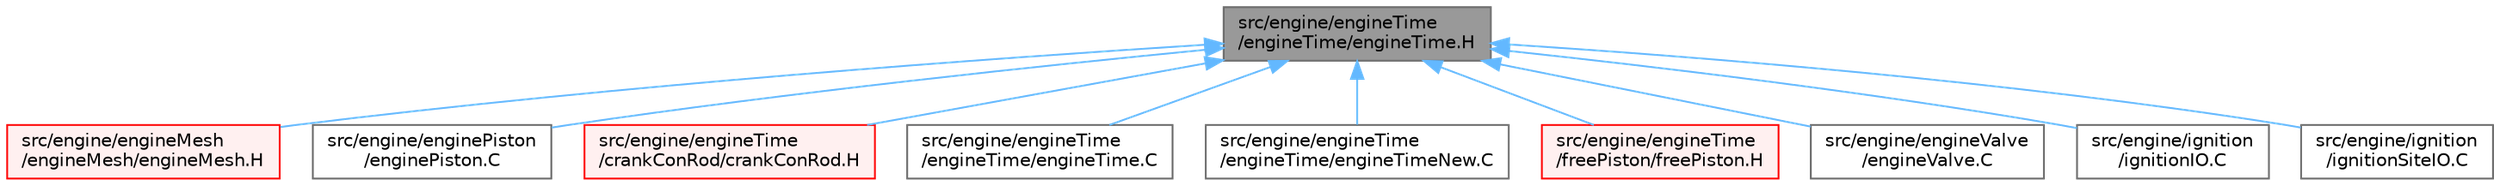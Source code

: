 digraph "src/engine/engineTime/engineTime/engineTime.H"
{
 // LATEX_PDF_SIZE
  bgcolor="transparent";
  edge [fontname=Helvetica,fontsize=10,labelfontname=Helvetica,labelfontsize=10];
  node [fontname=Helvetica,fontsize=10,shape=box,height=0.2,width=0.4];
  Node1 [id="Node000001",label="src/engine/engineTime\l/engineTime/engineTime.H",height=0.2,width=0.4,color="gray40", fillcolor="grey60", style="filled", fontcolor="black",tooltip=" "];
  Node1 -> Node2 [id="edge1_Node000001_Node000002",dir="back",color="steelblue1",style="solid",tooltip=" "];
  Node2 [id="Node000002",label="src/engine/engineMesh\l/engineMesh/engineMesh.H",height=0.2,width=0.4,color="red", fillcolor="#FFF0F0", style="filled",URL="$engineMesh_8H.html",tooltip=" "];
  Node1 -> Node11 [id="edge2_Node000001_Node000011",dir="back",color="steelblue1",style="solid",tooltip=" "];
  Node11 [id="Node000011",label="src/engine/enginePiston\l/enginePiston.C",height=0.2,width=0.4,color="grey40", fillcolor="white", style="filled",URL="$enginePiston_8C.html",tooltip=" "];
  Node1 -> Node12 [id="edge3_Node000001_Node000012",dir="back",color="steelblue1",style="solid",tooltip=" "];
  Node12 [id="Node000012",label="src/engine/engineTime\l/crankConRod/crankConRod.H",height=0.2,width=0.4,color="red", fillcolor="#FFF0F0", style="filled",URL="$crankConRod_8H.html",tooltip=" "];
  Node1 -> Node14 [id="edge4_Node000001_Node000014",dir="back",color="steelblue1",style="solid",tooltip=" "];
  Node14 [id="Node000014",label="src/engine/engineTime\l/engineTime/engineTime.C",height=0.2,width=0.4,color="grey40", fillcolor="white", style="filled",URL="$engineTime_8C.html",tooltip=" "];
  Node1 -> Node15 [id="edge5_Node000001_Node000015",dir="back",color="steelblue1",style="solid",tooltip=" "];
  Node15 [id="Node000015",label="src/engine/engineTime\l/engineTime/engineTimeNew.C",height=0.2,width=0.4,color="grey40", fillcolor="white", style="filled",URL="$engineTimeNew_8C.html",tooltip=" "];
  Node1 -> Node16 [id="edge6_Node000001_Node000016",dir="back",color="steelblue1",style="solid",tooltip=" "];
  Node16 [id="Node000016",label="src/engine/engineTime\l/freePiston/freePiston.H",height=0.2,width=0.4,color="red", fillcolor="#FFF0F0", style="filled",URL="$freePiston_8H.html",tooltip=" "];
  Node1 -> Node18 [id="edge7_Node000001_Node000018",dir="back",color="steelblue1",style="solid",tooltip=" "];
  Node18 [id="Node000018",label="src/engine/engineValve\l/engineValve.C",height=0.2,width=0.4,color="grey40", fillcolor="white", style="filled",URL="$engineValve_8C.html",tooltip=" "];
  Node1 -> Node19 [id="edge8_Node000001_Node000019",dir="back",color="steelblue1",style="solid",tooltip=" "];
  Node19 [id="Node000019",label="src/engine/ignition\l/ignitionIO.C",height=0.2,width=0.4,color="grey40", fillcolor="white", style="filled",URL="$ignitionIO_8C.html",tooltip=" "];
  Node1 -> Node20 [id="edge9_Node000001_Node000020",dir="back",color="steelblue1",style="solid",tooltip=" "];
  Node20 [id="Node000020",label="src/engine/ignition\l/ignitionSiteIO.C",height=0.2,width=0.4,color="grey40", fillcolor="white", style="filled",URL="$ignitionSiteIO_8C.html",tooltip=" "];
}
